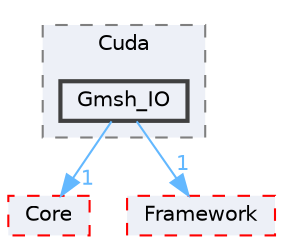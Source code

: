digraph "E:/Peridyno/peridyno/src/IO/Cuda/Gmsh_IO"
{
 // LATEX_PDF_SIZE
  bgcolor="transparent";
  edge [fontname=Helvetica,fontsize=10,labelfontname=Helvetica,labelfontsize=10];
  node [fontname=Helvetica,fontsize=10,shape=box,height=0.2,width=0.4];
  compound=true
  subgraph clusterdir_f1dce8a7f41c3f5d10ea8de2106b2934 {
    graph [ bgcolor="#edf0f7", pencolor="grey50", label="Cuda", fontname=Helvetica,fontsize=10 style="filled,dashed", URL="dir_f1dce8a7f41c3f5d10ea8de2106b2934.html",tooltip=""]
  dir_95e0c3bb7d9c70a0344dae4dbe547b14 [label="Gmsh_IO", fillcolor="#edf0f7", color="grey25", style="filled,bold", URL="dir_95e0c3bb7d9c70a0344dae4dbe547b14.html",tooltip=""];
  }
  dir_3e9476288c0c22cbcea08ca5b8b8c190 [label="Core", fillcolor="#edf0f7", color="red", style="filled,dashed", URL="dir_3e9476288c0c22cbcea08ca5b8b8c190.html",tooltip=""];
  dir_c2c045169feb12a9231cac4869e44751 [label="Framework", fillcolor="#edf0f7", color="red", style="filled,dashed", URL="dir_c2c045169feb12a9231cac4869e44751.html",tooltip=""];
  dir_95e0c3bb7d9c70a0344dae4dbe547b14->dir_3e9476288c0c22cbcea08ca5b8b8c190 [headlabel="1", labeldistance=1.5 headhref="dir_000024_000012.html" href="dir_000024_000012.html" color="steelblue1" fontcolor="steelblue1"];
  dir_95e0c3bb7d9c70a0344dae4dbe547b14->dir_c2c045169feb12a9231cac4869e44751 [headlabel="1", labeldistance=1.5 headhref="dir_000024_000022.html" href="dir_000024_000022.html" color="steelblue1" fontcolor="steelblue1"];
}
